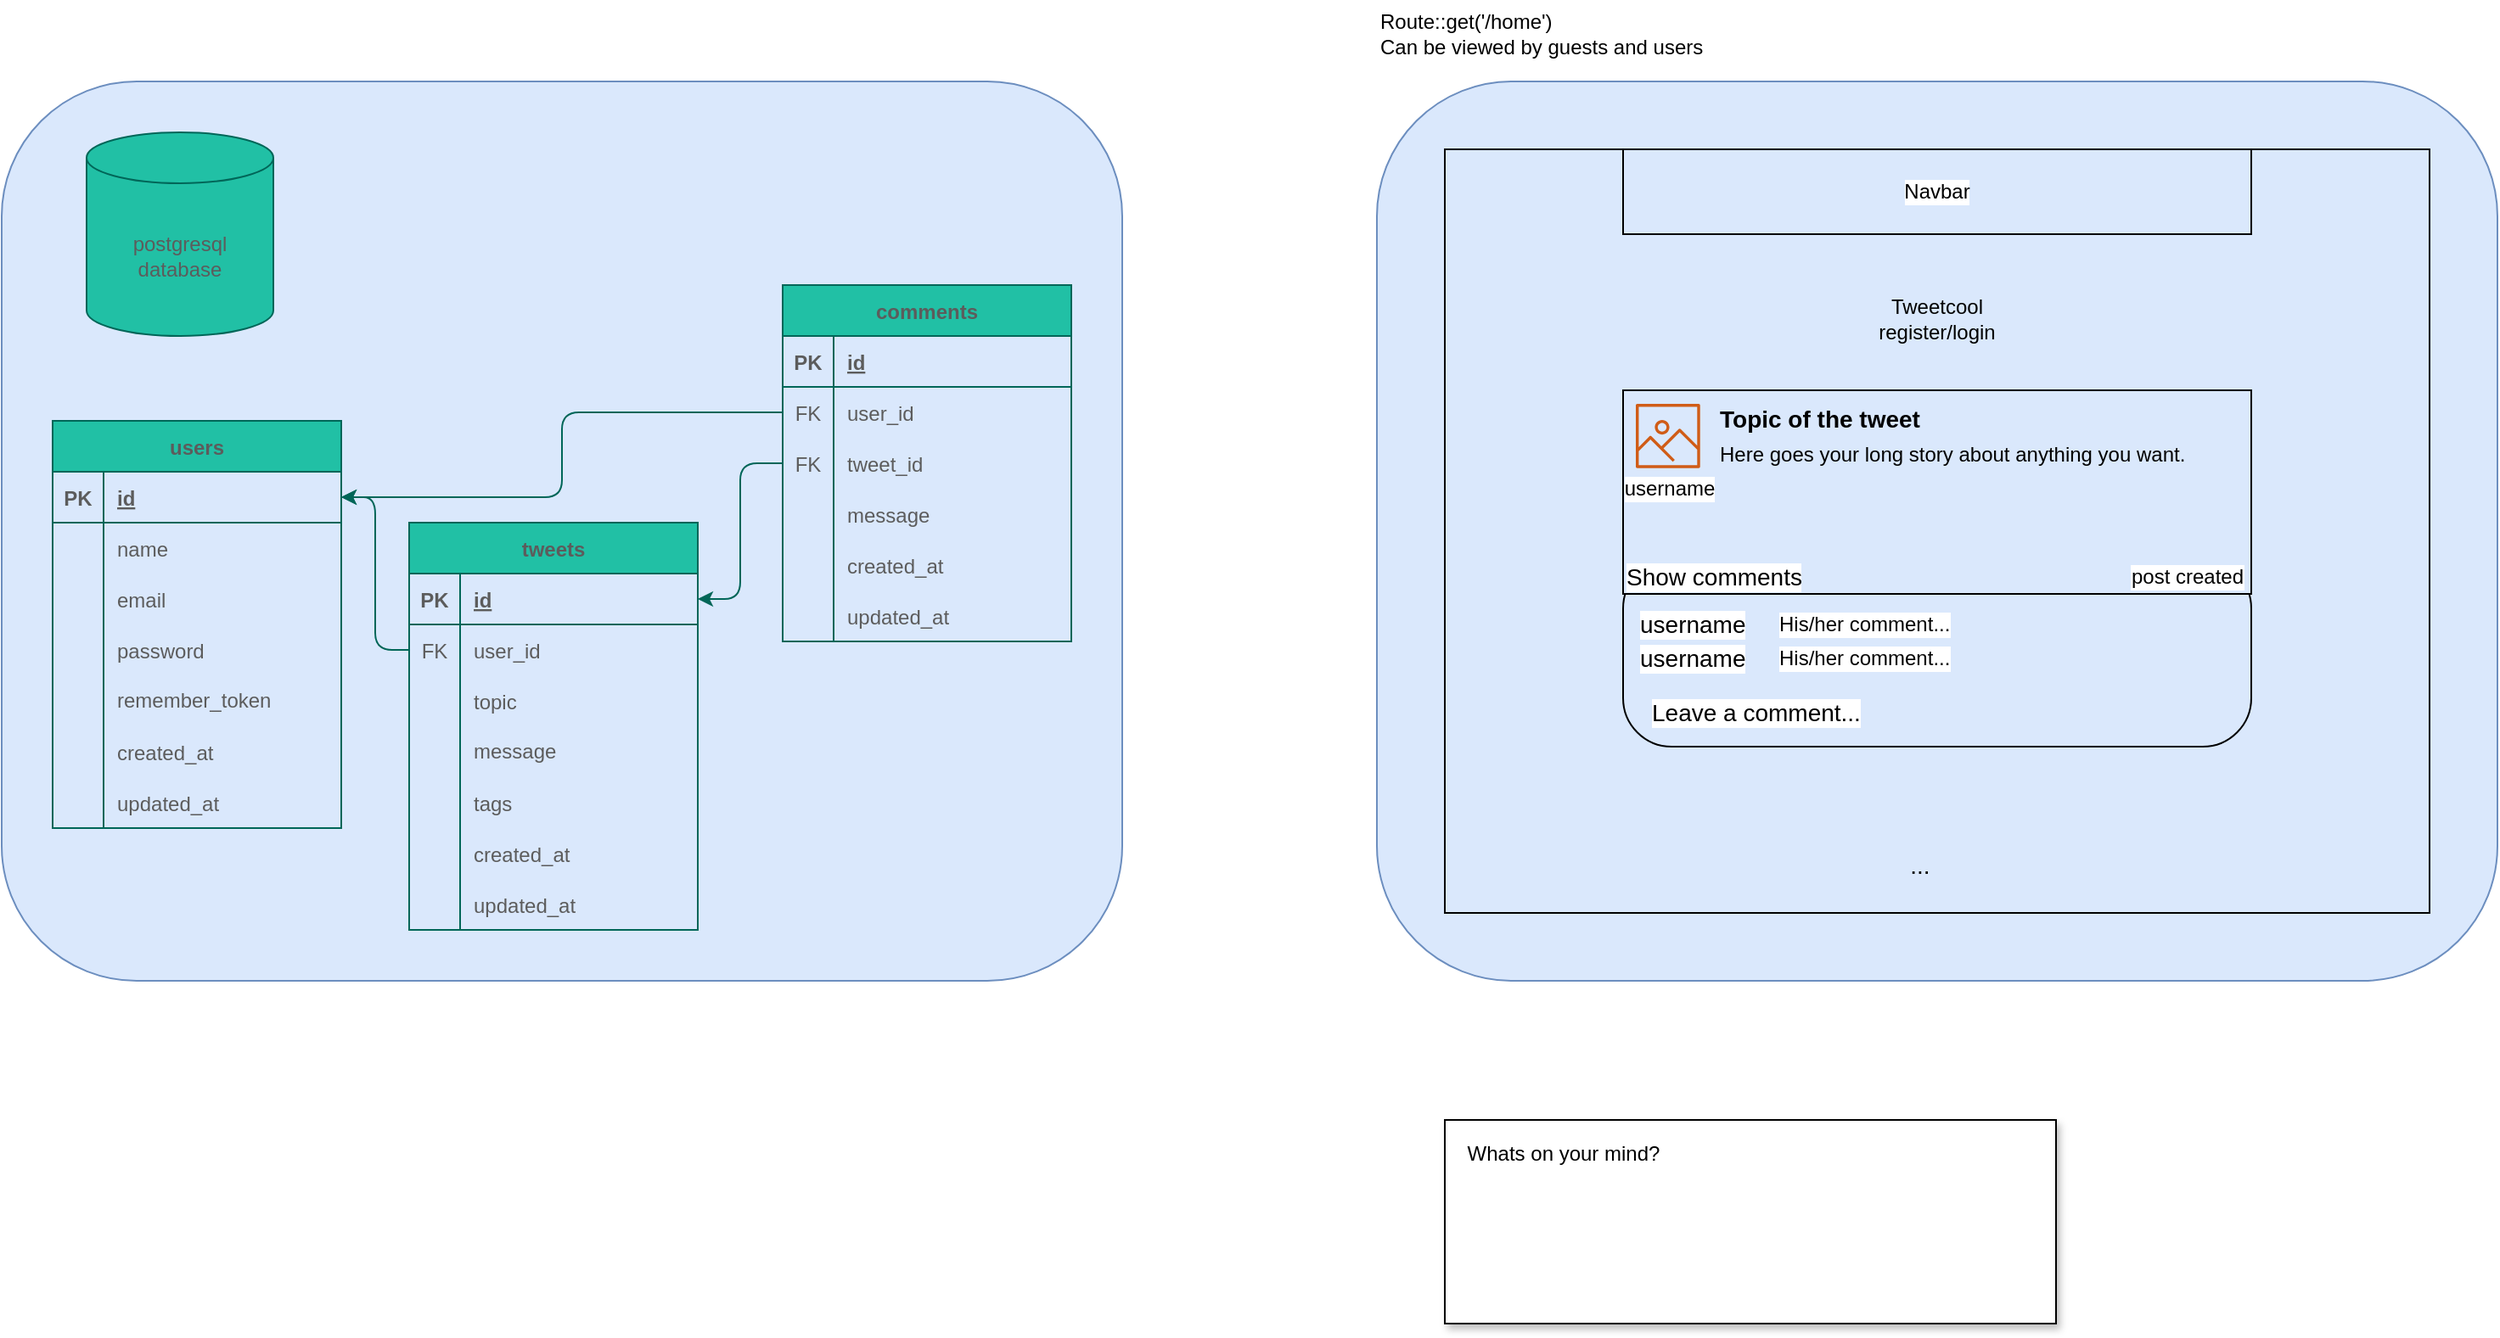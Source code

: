 <mxfile version="13.7.5" type="device"><diagram id="9PdNPp81VbcbG1NN4VIY" name="Page-1"><mxGraphModel dx="1422" dy="774" grid="1" gridSize="10" guides="1" tooltips="1" connect="1" arrows="1" fold="1" page="1" pageScale="1" pageWidth="827" pageHeight="1169" math="0" shadow="0"><root><mxCell id="0"/><mxCell id="1" parent="0"/><object label="" id="FpCg0_4nyloetG9vneWS-1"><mxCell style="rounded=1;whiteSpace=wrap;html=1;strokeColor=#6c8ebf;fillColor=#DAE8FC;" parent="1" vertex="1"><mxGeometry x="70" y="68" width="660" height="530" as="geometry"/></mxCell></object><mxCell id="FpCg0_4nyloetG9vneWS-2" value="postgresql&lt;br&gt;database" style="shape=cylinder3;whiteSpace=wrap;html=1;boundedLbl=1;backgroundOutline=1;size=15;fillColor=#21C0A5;strokeColor=#006658;fontColor=#5C5C5C;" parent="1" vertex="1"><mxGeometry x="120" y="98" width="110" height="120" as="geometry"/></mxCell><mxCell id="FpCg0_4nyloetG9vneWS-3" style="edgeStyle=orthogonalEdgeStyle;curved=0;rounded=1;sketch=0;orthogonalLoop=1;jettySize=auto;html=1;entryX=1;entryY=0.5;entryDx=0;entryDy=0;fillColor=#21C0A5;fontColor=#5C5C5C;strokeColor=#006658;" parent="1" source="FpCg0_4nyloetG9vneWS-36" target="FpCg0_4nyloetG9vneWS-11" edge="1"><mxGeometry relative="1" as="geometry"/></mxCell><mxCell id="FpCg0_4nyloetG9vneWS-4" style="edgeStyle=orthogonalEdgeStyle;rounded=1;orthogonalLoop=1;jettySize=auto;html=1;entryX=1;entryY=0.5;entryDx=0;entryDy=0;strokeColor=#006658;" parent="1" source="FpCg0_4nyloetG9vneWS-61" target="FpCg0_4nyloetG9vneWS-33" edge="1"><mxGeometry relative="1" as="geometry"/></mxCell><mxCell id="FpCg0_4nyloetG9vneWS-5" style="edgeStyle=orthogonalEdgeStyle;rounded=1;orthogonalLoop=1;jettySize=auto;html=1;entryX=1;entryY=0.5;entryDx=0;entryDy=0;strokeColor=#006658;" parent="1" source="FpCg0_4nyloetG9vneWS-58" target="FpCg0_4nyloetG9vneWS-11" edge="1"><mxGeometry relative="1" as="geometry"/></mxCell><mxCell id="FpCg0_4nyloetG9vneWS-6" value="Route::get('/home')&lt;br&gt;&lt;div style=&quot;&quot;&gt;&lt;span&gt;Can be viewed by guests and users&lt;/span&gt;&lt;/div&gt;" style="text;html=1;strokeColor=none;fillColor=none;align=left;verticalAlign=middle;whiteSpace=wrap;rounded=0;" parent="1" vertex="1"><mxGeometry x="880" y="20" width="200" height="40" as="geometry"/></mxCell><object label="" id="FpCg0_4nyloetG9vneWS-7"><mxCell style="rounded=1;whiteSpace=wrap;html=1;strokeColor=#6c8ebf;fillColor=#DAE8FC;" parent="1" vertex="1"><mxGeometry x="880" y="68" width="660" height="530" as="geometry"/></mxCell></object><mxCell id="FpCg0_4nyloetG9vneWS-8" value="" style="rounded=0;whiteSpace=wrap;html=1;labelBackgroundColor=#ffffff;fillColor=#DAE8FC;align=left;" parent="1" vertex="1"><mxGeometry x="920" y="108" width="580" height="450" as="geometry"/></mxCell><mxCell id="FpCg0_4nyloetG9vneWS-9" value="Navbar" style="rounded=0;whiteSpace=wrap;html=1;labelBackgroundColor=#ffffff;fillColor=#DAE8FC;align=center;" parent="1" vertex="1"><mxGeometry x="1025" y="108" width="370" height="50" as="geometry"/></mxCell><mxCell id="FpCg0_4nyloetG9vneWS-73" value="Tweetcool&lt;br&gt;register/login" style="text;html=1;strokeColor=none;fillColor=none;align=center;verticalAlign=middle;whiteSpace=wrap;rounded=0;" parent="1" vertex="1"><mxGeometry x="1135" y="198" width="150" height="20" as="geometry"/></mxCell><mxCell id="FpCg0_4nyloetG9vneWS-75" value="..." style="text;html=1;strokeColor=none;fillColor=none;align=center;verticalAlign=middle;whiteSpace=wrap;rounded=0;fontSize=14;" parent="1" vertex="1"><mxGeometry x="1180" y="520" width="40" height="20" as="geometry"/></mxCell><mxCell id="FpCg0_4nyloetG9vneWS-76" value="" style="group" parent="1" vertex="1" connectable="0"><mxGeometry x="1025" y="250" width="413" height="210" as="geometry"/></mxCell><mxCell id="FpCg0_4nyloetG9vneWS-77" value="" style="rounded=1;whiteSpace=wrap;html=1;fontSize=14;align=left;arcSize=26;glass=0;fillColor=none;" parent="FpCg0_4nyloetG9vneWS-76" vertex="1"><mxGeometry y="100" width="370" height="110" as="geometry"/></mxCell><mxCell id="FpCg0_4nyloetG9vneWS-78" value="username" style="text;html=1;strokeColor=none;fillColor=none;align=left;verticalAlign=middle;whiteSpace=wrap;rounded=0;glass=0;fontSize=14;labelBackgroundColor=#ffffff;" parent="FpCg0_4nyloetG9vneWS-76" vertex="1"><mxGeometry x="7.5" y="128" width="65" height="20" as="geometry"/></mxCell><mxCell id="FpCg0_4nyloetG9vneWS-79" value="His/her comment..." style="text;html=1;strokeColor=none;fillColor=none;align=left;verticalAlign=middle;whiteSpace=wrap;rounded=0;glass=0;fontSize=12;labelBackgroundColor=#ffffff;" parent="FpCg0_4nyloetG9vneWS-76" vertex="1"><mxGeometry x="90" y="128" width="170" height="20" as="geometry"/></mxCell><mxCell id="FpCg0_4nyloetG9vneWS-80" value="username" style="text;html=1;strokeColor=none;fillColor=none;align=left;verticalAlign=middle;whiteSpace=wrap;rounded=0;glass=0;fontSize=14;labelBackgroundColor=#ffffff;" parent="FpCg0_4nyloetG9vneWS-76" vertex="1"><mxGeometry x="7.5" y="148" width="65" height="20" as="geometry"/></mxCell><mxCell id="FpCg0_4nyloetG9vneWS-81" value="His/her comment..." style="text;html=1;strokeColor=none;fillColor=none;align=left;verticalAlign=middle;whiteSpace=wrap;rounded=0;glass=0;fontSize=12;labelBackgroundColor=#ffffff;" parent="FpCg0_4nyloetG9vneWS-76" vertex="1"><mxGeometry x="90" y="148" width="170" height="20" as="geometry"/></mxCell><mxCell id="FpCg0_4nyloetG9vneWS-82" value="" style="rounded=0;whiteSpace=wrap;html=1;labelBackgroundColor=#ffffff;fillColor=#DAE8FC;align=left;" parent="FpCg0_4nyloetG9vneWS-76" vertex="1"><mxGeometry width="370.0" height="120" as="geometry"/></mxCell><mxCell id="FpCg0_4nyloetG9vneWS-83" value="username" style="text;html=1;strokeColor=none;fillColor=none;align=center;verticalAlign=middle;whiteSpace=wrap;rounded=0;labelBackgroundColor=#ffffff;" parent="FpCg0_4nyloetG9vneWS-76" vertex="1"><mxGeometry y="48" width="55.0" height="20" as="geometry"/></mxCell><mxCell id="FpCg0_4nyloetG9vneWS-84" value="post created" style="text;html=1;strokeColor=none;fillColor=none;align=center;verticalAlign=middle;whiteSpace=wrap;rounded=0;labelBackgroundColor=#ffffff;" parent="FpCg0_4nyloetG9vneWS-76" vertex="1"><mxGeometry x="295" y="100" width="75.0" height="20" as="geometry"/></mxCell><mxCell id="FpCg0_4nyloetG9vneWS-85" value="" style="outlineConnect=0;fontColor=#232F3E;gradientColor=none;fillColor=#D05C17;strokeColor=none;dashed=0;verticalLabelPosition=bottom;verticalAlign=top;align=center;html=1;fontSize=12;fontStyle=0;aspect=fixed;pointerEvents=1;shape=mxgraph.aws4.container_registry_image;" parent="FpCg0_4nyloetG9vneWS-76" vertex="1"><mxGeometry x="7.5" y="8" width="37.867" height="37.867" as="geometry"/></mxCell><mxCell id="FpCg0_4nyloetG9vneWS-86" value="Topic of the tweet" style="text;html=1;strokeColor=none;fillColor=none;align=left;verticalAlign=middle;whiteSpace=wrap;rounded=0;fontSize=14;fontStyle=1" parent="FpCg0_4nyloetG9vneWS-76" vertex="1"><mxGeometry x="55" y="7" width="120.0" height="20" as="geometry"/></mxCell><mxCell id="FpCg0_4nyloetG9vneWS-87" value="Here goes your long story about anything you want." style="text;html=1;strokeColor=none;fillColor=none;align=left;verticalAlign=middle;whiteSpace=wrap;rounded=0;" parent="FpCg0_4nyloetG9vneWS-76" vertex="1"><mxGeometry x="55" y="28" width="290.0" height="20" as="geometry"/></mxCell><mxCell id="FpCg0_4nyloetG9vneWS-88" value="Show comments" style="text;html=1;strokeColor=none;fillColor=none;align=left;verticalAlign=middle;whiteSpace=wrap;rounded=0;fontSize=14;labelBackgroundColor=#ffffff;" parent="FpCg0_4nyloetG9vneWS-76" vertex="1"><mxGeometry y="100" width="125" height="20" as="geometry"/></mxCell><mxCell id="uTHHzmLw6HPTyHOFQCr2-1" value="" style="shape=image;html=1;verticalAlign=top;verticalLabelPosition=bottom;labelBackgroundColor=#ffffff;imageAspect=0;aspect=fixed;image=https://cdn4.iconfinder.com/data/icons/developer-set-3/128/other-128.png" vertex="1" parent="FpCg0_4nyloetG9vneWS-76"><mxGeometry x="345" y="7" width="20" height="20" as="geometry"/></mxCell><mxCell id="uTHHzmLw6HPTyHOFQCr2-3" value="Leave a comment..." style="text;html=1;strokeColor=none;fillColor=none;align=left;verticalAlign=middle;whiteSpace=wrap;rounded=0;glass=0;fontSize=14;labelBackgroundColor=#ffffff;" vertex="1" parent="FpCg0_4nyloetG9vneWS-76"><mxGeometry x="15" y="180" width="225" height="20" as="geometry"/></mxCell><mxCell id="FpCg0_4nyloetG9vneWS-10" value="users" style="shape=table;startSize=30;container=1;collapsible=1;childLayout=tableLayout;fixedRows=1;rowLines=0;fontStyle=1;align=center;resizeLast=1;fillColor=#21C0A5;strokeColor=#006658;fontColor=#5C5C5C;" parent="1" vertex="1"><mxGeometry x="100" y="268" width="170" height="240" as="geometry"><mxRectangle x="40" y="190" width="60" height="30" as="alternateBounds"/></mxGeometry></mxCell><mxCell id="FpCg0_4nyloetG9vneWS-11" value="" style="shape=partialRectangle;collapsible=0;dropTarget=0;pointerEvents=0;fillColor=none;top=0;left=0;bottom=1;right=0;points=[[0,0.5],[1,0.5]];portConstraint=eastwest;strokeColor=#006658;fontColor=#5C5C5C;" parent="FpCg0_4nyloetG9vneWS-10" vertex="1"><mxGeometry y="30" width="170" height="30" as="geometry"/></mxCell><mxCell id="FpCg0_4nyloetG9vneWS-12" value="PK" style="shape=partialRectangle;connectable=0;fillColor=none;top=0;left=0;bottom=0;right=0;fontStyle=1;overflow=hidden;strokeColor=#006658;fontColor=#5C5C5C;" parent="FpCg0_4nyloetG9vneWS-11" vertex="1"><mxGeometry width="30" height="30" as="geometry"/></mxCell><mxCell id="FpCg0_4nyloetG9vneWS-13" value="id" style="shape=partialRectangle;connectable=0;fillColor=none;top=0;left=0;bottom=0;right=0;align=left;spacingLeft=6;fontStyle=5;overflow=hidden;strokeColor=#006658;fontColor=#5C5C5C;" parent="FpCg0_4nyloetG9vneWS-11" vertex="1"><mxGeometry x="30" width="140" height="30" as="geometry"/></mxCell><mxCell id="FpCg0_4nyloetG9vneWS-14" value="" style="shape=partialRectangle;collapsible=0;dropTarget=0;pointerEvents=0;fillColor=none;top=0;left=0;bottom=0;right=0;points=[[0,0.5],[1,0.5]];portConstraint=eastwest;strokeColor=#006658;fontColor=#5C5C5C;" parent="FpCg0_4nyloetG9vneWS-10" vertex="1"><mxGeometry y="60" width="170" height="30" as="geometry"/></mxCell><mxCell id="FpCg0_4nyloetG9vneWS-15" value="" style="shape=partialRectangle;connectable=0;fillColor=none;top=0;left=0;bottom=0;right=0;editable=1;overflow=hidden;strokeColor=#006658;fontColor=#5C5C5C;" parent="FpCg0_4nyloetG9vneWS-14" vertex="1"><mxGeometry width="30" height="30" as="geometry"/></mxCell><mxCell id="FpCg0_4nyloetG9vneWS-16" value="name" style="shape=partialRectangle;connectable=0;fillColor=none;top=0;left=0;bottom=0;right=0;align=left;spacingLeft=6;overflow=hidden;strokeColor=#006658;fontColor=#5C5C5C;" parent="FpCg0_4nyloetG9vneWS-14" vertex="1"><mxGeometry x="30" width="140" height="30" as="geometry"/></mxCell><mxCell id="FpCg0_4nyloetG9vneWS-17" value="" style="shape=partialRectangle;collapsible=0;dropTarget=0;pointerEvents=0;fillColor=none;top=0;left=0;bottom=0;right=0;points=[[0,0.5],[1,0.5]];portConstraint=eastwest;strokeColor=#006658;fontColor=#5C5C5C;" parent="FpCg0_4nyloetG9vneWS-10" vertex="1"><mxGeometry y="90" width="170" height="30" as="geometry"/></mxCell><mxCell id="FpCg0_4nyloetG9vneWS-18" value="" style="shape=partialRectangle;connectable=0;fillColor=none;top=0;left=0;bottom=0;right=0;editable=1;overflow=hidden;strokeColor=#006658;fontColor=#5C5C5C;" parent="FpCg0_4nyloetG9vneWS-17" vertex="1"><mxGeometry width="30" height="30" as="geometry"/></mxCell><mxCell id="FpCg0_4nyloetG9vneWS-19" value="email" style="shape=partialRectangle;connectable=0;fillColor=none;top=0;left=0;bottom=0;right=0;align=left;spacingLeft=6;overflow=hidden;strokeColor=#006658;fontColor=#5C5C5C;" parent="FpCg0_4nyloetG9vneWS-17" vertex="1"><mxGeometry x="30" width="140" height="30" as="geometry"/></mxCell><mxCell id="FpCg0_4nyloetG9vneWS-20" value="" style="shape=partialRectangle;collapsible=0;dropTarget=0;pointerEvents=0;fillColor=none;top=0;left=0;bottom=0;right=0;points=[[0,0.5],[1,0.5]];portConstraint=eastwest;strokeColor=#006658;fontColor=#5C5C5C;" parent="FpCg0_4nyloetG9vneWS-10" vertex="1"><mxGeometry y="120" width="170" height="30" as="geometry"/></mxCell><mxCell id="FpCg0_4nyloetG9vneWS-21" value="" style="shape=partialRectangle;connectable=0;fillColor=none;top=0;left=0;bottom=0;right=0;editable=1;overflow=hidden;strokeColor=#006658;fontColor=#5C5C5C;" parent="FpCg0_4nyloetG9vneWS-20" vertex="1"><mxGeometry width="30" height="30" as="geometry"/></mxCell><mxCell id="FpCg0_4nyloetG9vneWS-22" value="password" style="shape=partialRectangle;connectable=0;fillColor=none;top=0;left=0;bottom=0;right=0;align=left;spacingLeft=6;overflow=hidden;strokeColor=#006658;fontColor=#5C5C5C;" parent="FpCg0_4nyloetG9vneWS-20" vertex="1"><mxGeometry x="30" width="140" height="30" as="geometry"/></mxCell><mxCell id="FpCg0_4nyloetG9vneWS-23" value="" style="shape=partialRectangle;collapsible=0;dropTarget=0;pointerEvents=0;fillColor=none;top=0;left=0;bottom=0;right=0;points=[[0,0.5],[1,0.5]];portConstraint=eastwest;strokeColor=#006658;fontColor=#5C5C5C;" parent="FpCg0_4nyloetG9vneWS-10" vertex="1"><mxGeometry y="150" width="170" height="30" as="geometry"/></mxCell><mxCell id="FpCg0_4nyloetG9vneWS-24" value="" style="shape=partialRectangle;connectable=0;fillColor=none;top=0;left=0;bottom=0;right=0;editable=1;overflow=hidden;strokeColor=#006658;fontColor=#5C5C5C;" parent="FpCg0_4nyloetG9vneWS-23" vertex="1"><mxGeometry width="30" height="30" as="geometry"/></mxCell><mxCell id="FpCg0_4nyloetG9vneWS-25" value="remember_token" style="shape=partialRectangle;connectable=0;fillColor=none;top=0;left=0;bottom=0;right=0;align=left;spacingLeft=6;overflow=hidden;strokeColor=#006658;fontColor=#5C5C5C;whiteSpace=wrap;" parent="FpCg0_4nyloetG9vneWS-23" vertex="1"><mxGeometry x="30" width="140" height="30" as="geometry"/></mxCell><mxCell id="FpCg0_4nyloetG9vneWS-26" style="shape=partialRectangle;collapsible=0;dropTarget=0;pointerEvents=0;fillColor=none;top=0;left=0;bottom=0;right=0;points=[[0,0.5],[1,0.5]];portConstraint=eastwest;strokeColor=#006658;fontColor=#5C5C5C;" parent="FpCg0_4nyloetG9vneWS-10" vertex="1"><mxGeometry y="180" width="170" height="30" as="geometry"/></mxCell><mxCell id="FpCg0_4nyloetG9vneWS-27" style="shape=partialRectangle;connectable=0;fillColor=none;top=0;left=0;bottom=0;right=0;editable=1;overflow=hidden;strokeColor=#006658;fontColor=#5C5C5C;" parent="FpCg0_4nyloetG9vneWS-26" vertex="1"><mxGeometry width="30" height="30" as="geometry"/></mxCell><mxCell id="FpCg0_4nyloetG9vneWS-28" value="created_at" style="shape=partialRectangle;connectable=0;fillColor=none;top=0;left=0;bottom=0;right=0;align=left;spacingLeft=6;overflow=hidden;strokeColor=#006658;fontColor=#5C5C5C;" parent="FpCg0_4nyloetG9vneWS-26" vertex="1"><mxGeometry x="30" width="140" height="30" as="geometry"/></mxCell><mxCell id="FpCg0_4nyloetG9vneWS-29" style="shape=partialRectangle;collapsible=0;dropTarget=0;pointerEvents=0;fillColor=none;top=0;left=0;bottom=0;right=0;points=[[0,0.5],[1,0.5]];portConstraint=eastwest;strokeColor=#006658;fontColor=#5C5C5C;" parent="FpCg0_4nyloetG9vneWS-10" vertex="1"><mxGeometry y="210" width="170" height="30" as="geometry"/></mxCell><mxCell id="FpCg0_4nyloetG9vneWS-30" style="shape=partialRectangle;connectable=0;fillColor=none;top=0;left=0;bottom=0;right=0;editable=1;overflow=hidden;strokeColor=#006658;fontColor=#5C5C5C;" parent="FpCg0_4nyloetG9vneWS-29" vertex="1"><mxGeometry width="30" height="30" as="geometry"/></mxCell><mxCell id="FpCg0_4nyloetG9vneWS-31" value="updated_at" style="shape=partialRectangle;connectable=0;fillColor=none;top=0;left=0;bottom=0;right=0;align=left;spacingLeft=6;overflow=hidden;strokeColor=#006658;fontColor=#5C5C5C;" parent="FpCg0_4nyloetG9vneWS-29" vertex="1"><mxGeometry x="30" width="140" height="30" as="geometry"/></mxCell><mxCell id="FpCg0_4nyloetG9vneWS-32" value="tweets" style="shape=table;startSize=30;container=1;collapsible=1;childLayout=tableLayout;fixedRows=1;rowLines=0;fontStyle=1;align=center;resizeLast=1;fillColor=#21C0A5;strokeColor=#006658;fontColor=#5C5C5C;" parent="1" vertex="1"><mxGeometry x="310" y="328" width="170" height="240" as="geometry"><mxRectangle x="40" y="190" width="60" height="30" as="alternateBounds"/></mxGeometry></mxCell><mxCell id="FpCg0_4nyloetG9vneWS-33" value="" style="shape=partialRectangle;collapsible=0;dropTarget=0;pointerEvents=0;fillColor=none;top=0;left=0;bottom=1;right=0;points=[[0,0.5],[1,0.5]];portConstraint=eastwest;strokeColor=#006658;fontColor=#5C5C5C;" parent="FpCg0_4nyloetG9vneWS-32" vertex="1"><mxGeometry y="30" width="170" height="30" as="geometry"/></mxCell><mxCell id="FpCg0_4nyloetG9vneWS-34" value="PK" style="shape=partialRectangle;connectable=0;fillColor=none;top=0;left=0;bottom=0;right=0;fontStyle=1;overflow=hidden;strokeColor=#006658;fontColor=#5C5C5C;" parent="FpCg0_4nyloetG9vneWS-33" vertex="1"><mxGeometry width="30" height="30" as="geometry"/></mxCell><mxCell id="FpCg0_4nyloetG9vneWS-35" value="id" style="shape=partialRectangle;connectable=0;fillColor=none;top=0;left=0;bottom=0;right=0;align=left;spacingLeft=6;fontStyle=5;overflow=hidden;strokeColor=#006658;fontColor=#5C5C5C;" parent="FpCg0_4nyloetG9vneWS-33" vertex="1"><mxGeometry x="30" width="140" height="30" as="geometry"/></mxCell><mxCell id="FpCg0_4nyloetG9vneWS-36" value="" style="shape=partialRectangle;collapsible=0;dropTarget=0;pointerEvents=0;fillColor=none;top=0;left=0;bottom=0;right=0;points=[[0,0.5],[1,0.5]];portConstraint=eastwest;strokeColor=#006658;fontColor=#5C5C5C;" parent="FpCg0_4nyloetG9vneWS-32" vertex="1"><mxGeometry y="60" width="170" height="30" as="geometry"/></mxCell><mxCell id="FpCg0_4nyloetG9vneWS-37" value="FK" style="shape=partialRectangle;connectable=0;fillColor=none;top=0;left=0;bottom=0;right=0;editable=1;overflow=hidden;strokeColor=#006658;fontColor=#5C5C5C;" parent="FpCg0_4nyloetG9vneWS-36" vertex="1"><mxGeometry width="30" height="30" as="geometry"/></mxCell><mxCell id="FpCg0_4nyloetG9vneWS-38" value="user_id" style="shape=partialRectangle;connectable=0;fillColor=none;top=0;left=0;bottom=0;right=0;align=left;spacingLeft=6;overflow=hidden;strokeColor=#006658;fontColor=#5C5C5C;" parent="FpCg0_4nyloetG9vneWS-36" vertex="1"><mxGeometry x="30" width="140" height="30" as="geometry"/></mxCell><mxCell id="FpCg0_4nyloetG9vneWS-39" value="" style="shape=partialRectangle;collapsible=0;dropTarget=0;pointerEvents=0;fillColor=none;top=0;left=0;bottom=0;right=0;points=[[0,0.5],[1,0.5]];portConstraint=eastwest;strokeColor=#006658;fontColor=#5C5C5C;" parent="FpCg0_4nyloetG9vneWS-32" vertex="1"><mxGeometry y="90" width="170" height="30" as="geometry"/></mxCell><mxCell id="FpCg0_4nyloetG9vneWS-40" value="" style="shape=partialRectangle;connectable=0;fillColor=none;top=0;left=0;bottom=0;right=0;editable=1;overflow=hidden;strokeColor=#006658;fontColor=#5C5C5C;" parent="FpCg0_4nyloetG9vneWS-39" vertex="1"><mxGeometry width="30" height="30" as="geometry"/></mxCell><mxCell id="FpCg0_4nyloetG9vneWS-41" value="topic" style="shape=partialRectangle;connectable=0;fillColor=none;top=0;left=0;bottom=0;right=0;align=left;spacingLeft=6;overflow=hidden;strokeColor=#006658;fontColor=#5C5C5C;" parent="FpCg0_4nyloetG9vneWS-39" vertex="1"><mxGeometry x="30" width="140" height="30" as="geometry"/></mxCell><mxCell id="FpCg0_4nyloetG9vneWS-42" value="" style="shape=partialRectangle;collapsible=0;dropTarget=0;pointerEvents=0;fillColor=none;top=0;left=0;bottom=0;right=0;points=[[0,0.5],[1,0.5]];portConstraint=eastwest;strokeColor=#006658;fontColor=#5C5C5C;" parent="FpCg0_4nyloetG9vneWS-32" vertex="1"><mxGeometry y="120" width="170" height="30" as="geometry"/></mxCell><mxCell id="FpCg0_4nyloetG9vneWS-43" value="" style="shape=partialRectangle;connectable=0;fillColor=none;top=0;left=0;bottom=0;right=0;editable=1;overflow=hidden;strokeColor=#006658;fontColor=#5C5C5C;" parent="FpCg0_4nyloetG9vneWS-42" vertex="1"><mxGeometry width="30" height="30" as="geometry"/></mxCell><mxCell id="FpCg0_4nyloetG9vneWS-44" value="message" style="shape=partialRectangle;connectable=0;fillColor=none;top=0;left=0;bottom=0;right=0;align=left;spacingLeft=6;overflow=hidden;strokeColor=#006658;fontColor=#5C5C5C;whiteSpace=wrap;" parent="FpCg0_4nyloetG9vneWS-42" vertex="1"><mxGeometry x="30" width="140" height="30" as="geometry"/></mxCell><mxCell id="FpCg0_4nyloetG9vneWS-45" value="" style="shape=partialRectangle;collapsible=0;dropTarget=0;pointerEvents=0;fillColor=none;top=0;left=0;bottom=0;right=0;points=[[0,0.5],[1,0.5]];portConstraint=eastwest;strokeColor=#006658;fontColor=#5C5C5C;" parent="FpCg0_4nyloetG9vneWS-32" vertex="1"><mxGeometry y="150" width="170" height="30" as="geometry"/></mxCell><mxCell id="FpCg0_4nyloetG9vneWS-46" value="" style="shape=partialRectangle;connectable=0;fillColor=none;top=0;left=0;bottom=0;right=0;editable=1;overflow=hidden;strokeColor=#006658;fontColor=#5C5C5C;" parent="FpCg0_4nyloetG9vneWS-45" vertex="1"><mxGeometry width="30" height="30" as="geometry"/></mxCell><mxCell id="FpCg0_4nyloetG9vneWS-47" value="tags" style="shape=partialRectangle;connectable=0;fillColor=none;top=0;left=0;bottom=0;right=0;align=left;spacingLeft=6;overflow=hidden;strokeColor=#006658;fontColor=#5C5C5C;" parent="FpCg0_4nyloetG9vneWS-45" vertex="1"><mxGeometry x="30" width="140" height="30" as="geometry"/></mxCell><mxCell id="FpCg0_4nyloetG9vneWS-48" style="shape=partialRectangle;collapsible=0;dropTarget=0;pointerEvents=0;fillColor=none;top=0;left=0;bottom=0;right=0;points=[[0,0.5],[1,0.5]];portConstraint=eastwest;strokeColor=#006658;fontColor=#5C5C5C;" parent="FpCg0_4nyloetG9vneWS-32" vertex="1"><mxGeometry y="180" width="170" height="30" as="geometry"/></mxCell><mxCell id="FpCg0_4nyloetG9vneWS-49" style="shape=partialRectangle;connectable=0;fillColor=none;top=0;left=0;bottom=0;right=0;editable=1;overflow=hidden;strokeColor=#006658;fontColor=#5C5C5C;" parent="FpCg0_4nyloetG9vneWS-48" vertex="1"><mxGeometry width="30" height="30" as="geometry"/></mxCell><mxCell id="FpCg0_4nyloetG9vneWS-50" value="created_at" style="shape=partialRectangle;connectable=0;fillColor=none;top=0;left=0;bottom=0;right=0;align=left;spacingLeft=6;overflow=hidden;strokeColor=#006658;fontColor=#5C5C5C;" parent="FpCg0_4nyloetG9vneWS-48" vertex="1"><mxGeometry x="30" width="140" height="30" as="geometry"/></mxCell><mxCell id="FpCg0_4nyloetG9vneWS-51" style="shape=partialRectangle;collapsible=0;dropTarget=0;pointerEvents=0;fillColor=none;top=0;left=0;bottom=0;right=0;points=[[0,0.5],[1,0.5]];portConstraint=eastwest;strokeColor=#006658;fontColor=#5C5C5C;" parent="FpCg0_4nyloetG9vneWS-32" vertex="1"><mxGeometry y="210" width="170" height="30" as="geometry"/></mxCell><mxCell id="FpCg0_4nyloetG9vneWS-52" style="shape=partialRectangle;connectable=0;fillColor=none;top=0;left=0;bottom=0;right=0;editable=1;overflow=hidden;strokeColor=#006658;fontColor=#5C5C5C;" parent="FpCg0_4nyloetG9vneWS-51" vertex="1"><mxGeometry width="30" height="30" as="geometry"/></mxCell><mxCell id="FpCg0_4nyloetG9vneWS-53" value="updated_at" style="shape=partialRectangle;connectable=0;fillColor=none;top=0;left=0;bottom=0;right=0;align=left;spacingLeft=6;overflow=hidden;strokeColor=#006658;fontColor=#5C5C5C;" parent="FpCg0_4nyloetG9vneWS-51" vertex="1"><mxGeometry x="30" width="140" height="30" as="geometry"/></mxCell><mxCell id="FpCg0_4nyloetG9vneWS-54" value="comments" style="shape=table;startSize=30;container=1;collapsible=1;childLayout=tableLayout;fixedRows=1;rowLines=0;fontStyle=1;align=center;resizeLast=1;fillColor=#21C0A5;strokeColor=#006658;fontColor=#5C5C5C;" parent="1" vertex="1"><mxGeometry x="530" y="188" width="170" height="210" as="geometry"><mxRectangle x="40" y="190" width="60" height="30" as="alternateBounds"/></mxGeometry></mxCell><mxCell id="FpCg0_4nyloetG9vneWS-55" value="" style="shape=partialRectangle;collapsible=0;dropTarget=0;pointerEvents=0;fillColor=none;top=0;left=0;bottom=1;right=0;points=[[0,0.5],[1,0.5]];portConstraint=eastwest;strokeColor=#006658;fontColor=#5C5C5C;" parent="FpCg0_4nyloetG9vneWS-54" vertex="1"><mxGeometry y="30" width="170" height="30" as="geometry"/></mxCell><mxCell id="FpCg0_4nyloetG9vneWS-56" value="PK" style="shape=partialRectangle;connectable=0;fillColor=none;top=0;left=0;bottom=0;right=0;fontStyle=1;overflow=hidden;strokeColor=#006658;fontColor=#5C5C5C;" parent="FpCg0_4nyloetG9vneWS-55" vertex="1"><mxGeometry width="30" height="30" as="geometry"/></mxCell><mxCell id="FpCg0_4nyloetG9vneWS-57" value="id" style="shape=partialRectangle;connectable=0;fillColor=none;top=0;left=0;bottom=0;right=0;align=left;spacingLeft=6;fontStyle=5;overflow=hidden;strokeColor=#006658;fontColor=#5C5C5C;" parent="FpCg0_4nyloetG9vneWS-55" vertex="1"><mxGeometry x="30" width="140" height="30" as="geometry"/></mxCell><mxCell id="FpCg0_4nyloetG9vneWS-58" style="shape=partialRectangle;collapsible=0;dropTarget=0;pointerEvents=0;fillColor=none;top=0;left=0;bottom=0;right=0;points=[[0,0.5],[1,0.5]];portConstraint=eastwest;strokeColor=#006658;fontColor=#5C5C5C;" parent="FpCg0_4nyloetG9vneWS-54" vertex="1"><mxGeometry y="60" width="170" height="30" as="geometry"/></mxCell><mxCell id="FpCg0_4nyloetG9vneWS-59" value="FK" style="shape=partialRectangle;connectable=0;fillColor=none;top=0;left=0;bottom=0;right=0;editable=1;overflow=hidden;strokeColor=#006658;fontColor=#5C5C5C;" parent="FpCg0_4nyloetG9vneWS-58" vertex="1"><mxGeometry width="30" height="30" as="geometry"/></mxCell><mxCell id="FpCg0_4nyloetG9vneWS-60" value="user_id" style="shape=partialRectangle;connectable=0;fillColor=none;top=0;left=0;bottom=0;right=0;align=left;spacingLeft=6;overflow=hidden;strokeColor=#006658;fontColor=#5C5C5C;" parent="FpCg0_4nyloetG9vneWS-58" vertex="1"><mxGeometry x="30" width="140" height="30" as="geometry"/></mxCell><mxCell id="FpCg0_4nyloetG9vneWS-61" value="" style="shape=partialRectangle;collapsible=0;dropTarget=0;pointerEvents=0;fillColor=none;top=0;left=0;bottom=0;right=0;points=[[0,0.5],[1,0.5]];portConstraint=eastwest;strokeColor=#006658;fontColor=#5C5C5C;" parent="FpCg0_4nyloetG9vneWS-54" vertex="1"><mxGeometry y="90" width="170" height="30" as="geometry"/></mxCell><mxCell id="FpCg0_4nyloetG9vneWS-62" value="FK" style="shape=partialRectangle;connectable=0;fillColor=none;top=0;left=0;bottom=0;right=0;editable=1;overflow=hidden;strokeColor=#006658;fontColor=#5C5C5C;" parent="FpCg0_4nyloetG9vneWS-61" vertex="1"><mxGeometry width="30" height="30" as="geometry"/></mxCell><mxCell id="FpCg0_4nyloetG9vneWS-63" value="tweet_id" style="shape=partialRectangle;connectable=0;fillColor=none;top=0;left=0;bottom=0;right=0;align=left;spacingLeft=6;overflow=hidden;strokeColor=#006658;fontColor=#5C5C5C;" parent="FpCg0_4nyloetG9vneWS-61" vertex="1"><mxGeometry x="30" width="140" height="30" as="geometry"/></mxCell><mxCell id="FpCg0_4nyloetG9vneWS-64" value="" style="shape=partialRectangle;collapsible=0;dropTarget=0;pointerEvents=0;fillColor=none;top=0;left=0;bottom=0;right=0;points=[[0,0.5],[1,0.5]];portConstraint=eastwest;strokeColor=#006658;fontColor=#5C5C5C;" parent="FpCg0_4nyloetG9vneWS-54" vertex="1"><mxGeometry y="120" width="170" height="30" as="geometry"/></mxCell><mxCell id="FpCg0_4nyloetG9vneWS-65" value="" style="shape=partialRectangle;connectable=0;fillColor=none;top=0;left=0;bottom=0;right=0;editable=1;overflow=hidden;strokeColor=#006658;fontColor=#5C5C5C;" parent="FpCg0_4nyloetG9vneWS-64" vertex="1"><mxGeometry width="30" height="30" as="geometry"/></mxCell><mxCell id="FpCg0_4nyloetG9vneWS-66" value="message" style="shape=partialRectangle;connectable=0;fillColor=none;top=0;left=0;bottom=0;right=0;align=left;spacingLeft=6;overflow=hidden;strokeColor=#006658;fontColor=#5C5C5C;" parent="FpCg0_4nyloetG9vneWS-64" vertex="1"><mxGeometry x="30" width="140" height="30" as="geometry"/></mxCell><mxCell id="FpCg0_4nyloetG9vneWS-67" style="shape=partialRectangle;collapsible=0;dropTarget=0;pointerEvents=0;fillColor=none;top=0;left=0;bottom=0;right=0;points=[[0,0.5],[1,0.5]];portConstraint=eastwest;strokeColor=#006658;fontColor=#5C5C5C;" parent="FpCg0_4nyloetG9vneWS-54" vertex="1"><mxGeometry y="150" width="170" height="30" as="geometry"/></mxCell><mxCell id="FpCg0_4nyloetG9vneWS-68" style="shape=partialRectangle;connectable=0;fillColor=none;top=0;left=0;bottom=0;right=0;editable=1;overflow=hidden;strokeColor=#006658;fontColor=#5C5C5C;" parent="FpCg0_4nyloetG9vneWS-67" vertex="1"><mxGeometry width="30" height="30" as="geometry"/></mxCell><mxCell id="FpCg0_4nyloetG9vneWS-69" value="created_at" style="shape=partialRectangle;connectable=0;fillColor=none;top=0;left=0;bottom=0;right=0;align=left;spacingLeft=6;overflow=hidden;strokeColor=#006658;fontColor=#5C5C5C;" parent="FpCg0_4nyloetG9vneWS-67" vertex="1"><mxGeometry x="30" width="140" height="30" as="geometry"/></mxCell><mxCell id="FpCg0_4nyloetG9vneWS-70" style="shape=partialRectangle;collapsible=0;dropTarget=0;pointerEvents=0;fillColor=none;top=0;left=0;bottom=0;right=0;points=[[0,0.5],[1,0.5]];portConstraint=eastwest;strokeColor=#006658;fontColor=#5C5C5C;" parent="FpCg0_4nyloetG9vneWS-54" vertex="1"><mxGeometry y="180" width="170" height="30" as="geometry"/></mxCell><mxCell id="FpCg0_4nyloetG9vneWS-71" style="shape=partialRectangle;connectable=0;fillColor=none;top=0;left=0;bottom=0;right=0;editable=1;overflow=hidden;strokeColor=#006658;fontColor=#5C5C5C;" parent="FpCg0_4nyloetG9vneWS-70" vertex="1"><mxGeometry width="30" height="30" as="geometry"/></mxCell><mxCell id="FpCg0_4nyloetG9vneWS-72" value="updated_at" style="shape=partialRectangle;connectable=0;fillColor=none;top=0;left=0;bottom=0;right=0;align=left;spacingLeft=6;overflow=hidden;strokeColor=#006658;fontColor=#5C5C5C;" parent="FpCg0_4nyloetG9vneWS-70" vertex="1"><mxGeometry x="30" width="140" height="30" as="geometry"/></mxCell><mxCell id="uxe47HmZLJwwzrptLxgT-1" value="" style="rounded=0;whiteSpace=wrap;html=1;shadow=1;comic=0;" parent="1" vertex="1"><mxGeometry x="920" y="680" width="360" height="120" as="geometry"/></mxCell><mxCell id="uxe47HmZLJwwzrptLxgT-2" value="Whats on your mind?" style="text;html=1;strokeColor=none;fillColor=none;align=center;verticalAlign=middle;whiteSpace=wrap;rounded=0;shadow=1;comic=0;" parent="1" vertex="1"><mxGeometry x="930" y="690" width="120" height="20" as="geometry"/></mxCell></root></mxGraphModel></diagram></mxfile>
